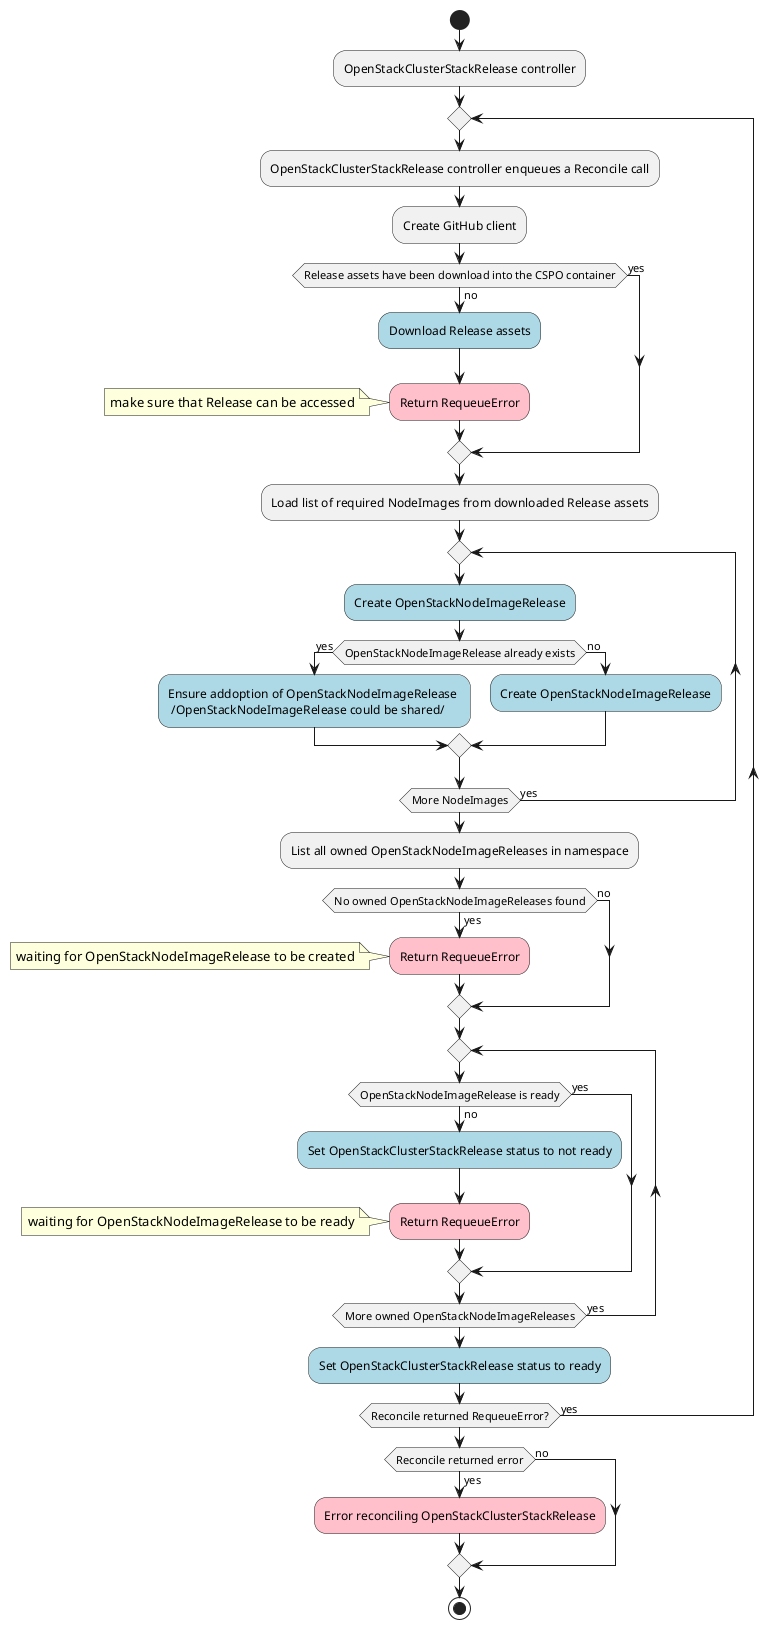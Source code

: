@startuml openstack-clusterstack-release-controller

start;
:OpenStackClusterStackRelease controller;

repeat
  :OpenStackClusterStackRelease controller enqueues a Reconcile call;
  :Create GitHub client;
  if (Release assets have been download into the CSPO container) then (no)
    #LightBlue:Download Release assets;
    #Pink:Return RequeueError;
    note left: make sure that Release can be accessed
  else (yes)
  endif
  :Load list of required NodeImages from downloaded Release assets;
  repeat
    #LightBlue:Create OpenStackNodeImageRelease;
    if (OpenStackNodeImageRelease already exists) then (yes)
      #LightBlue:Ensure addoption of OpenStackNodeImageRelease \n /OpenStackNodeImageRelease could be shared/;
    else (no)
      #LightBlue:Create OpenStackNodeImageRelease;
    endif
  repeat while (More NodeImages) is (yes)
  :List all owned OpenStackNodeImageReleases in namespace;
  if (No owned OpenStackNodeImageReleases found) then (yes)
    #Pink:Return RequeueError;
    note left: waiting for OpenStackNodeImageRelease to be created
  else (no)
  endif
  repeat
    if (OpenStackNodeImageRelease is ready) then (yes)
    else (no)
      #LightBlue:Set OpenStackClusterStackRelease status to not ready;
      #Pink:Return RequeueError;
      note left: waiting for OpenStackNodeImageRelease to be ready
    endif
  repeat while (More owned OpenStackNodeImageReleases) is (yes)
  #LightBlue:Set OpenStackClusterStackRelease status to ready;
repeat while (Reconcile returned RequeueError?) is (yes)
if (Reconcile returned error) then (yes)
  #Pink:Error reconciling OpenStackClusterStackRelease;
else (no)
endif
stop;

@enduml
